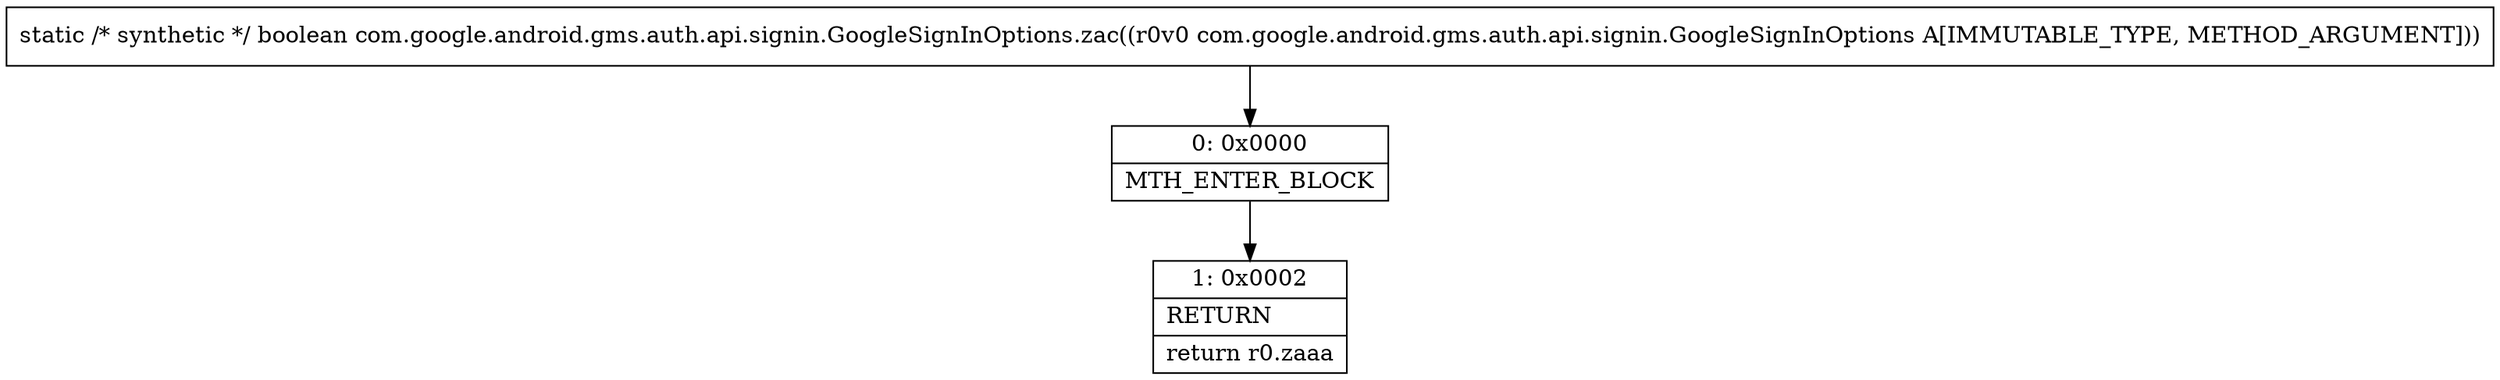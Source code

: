 digraph "CFG forcom.google.android.gms.auth.api.signin.GoogleSignInOptions.zac(Lcom\/google\/android\/gms\/auth\/api\/signin\/GoogleSignInOptions;)Z" {
Node_0 [shape=record,label="{0\:\ 0x0000|MTH_ENTER_BLOCK\l}"];
Node_1 [shape=record,label="{1\:\ 0x0002|RETURN\l|return r0.zaaa\l}"];
MethodNode[shape=record,label="{static \/* synthetic *\/ boolean com.google.android.gms.auth.api.signin.GoogleSignInOptions.zac((r0v0 com.google.android.gms.auth.api.signin.GoogleSignInOptions A[IMMUTABLE_TYPE, METHOD_ARGUMENT])) }"];
MethodNode -> Node_0;
Node_0 -> Node_1;
}

